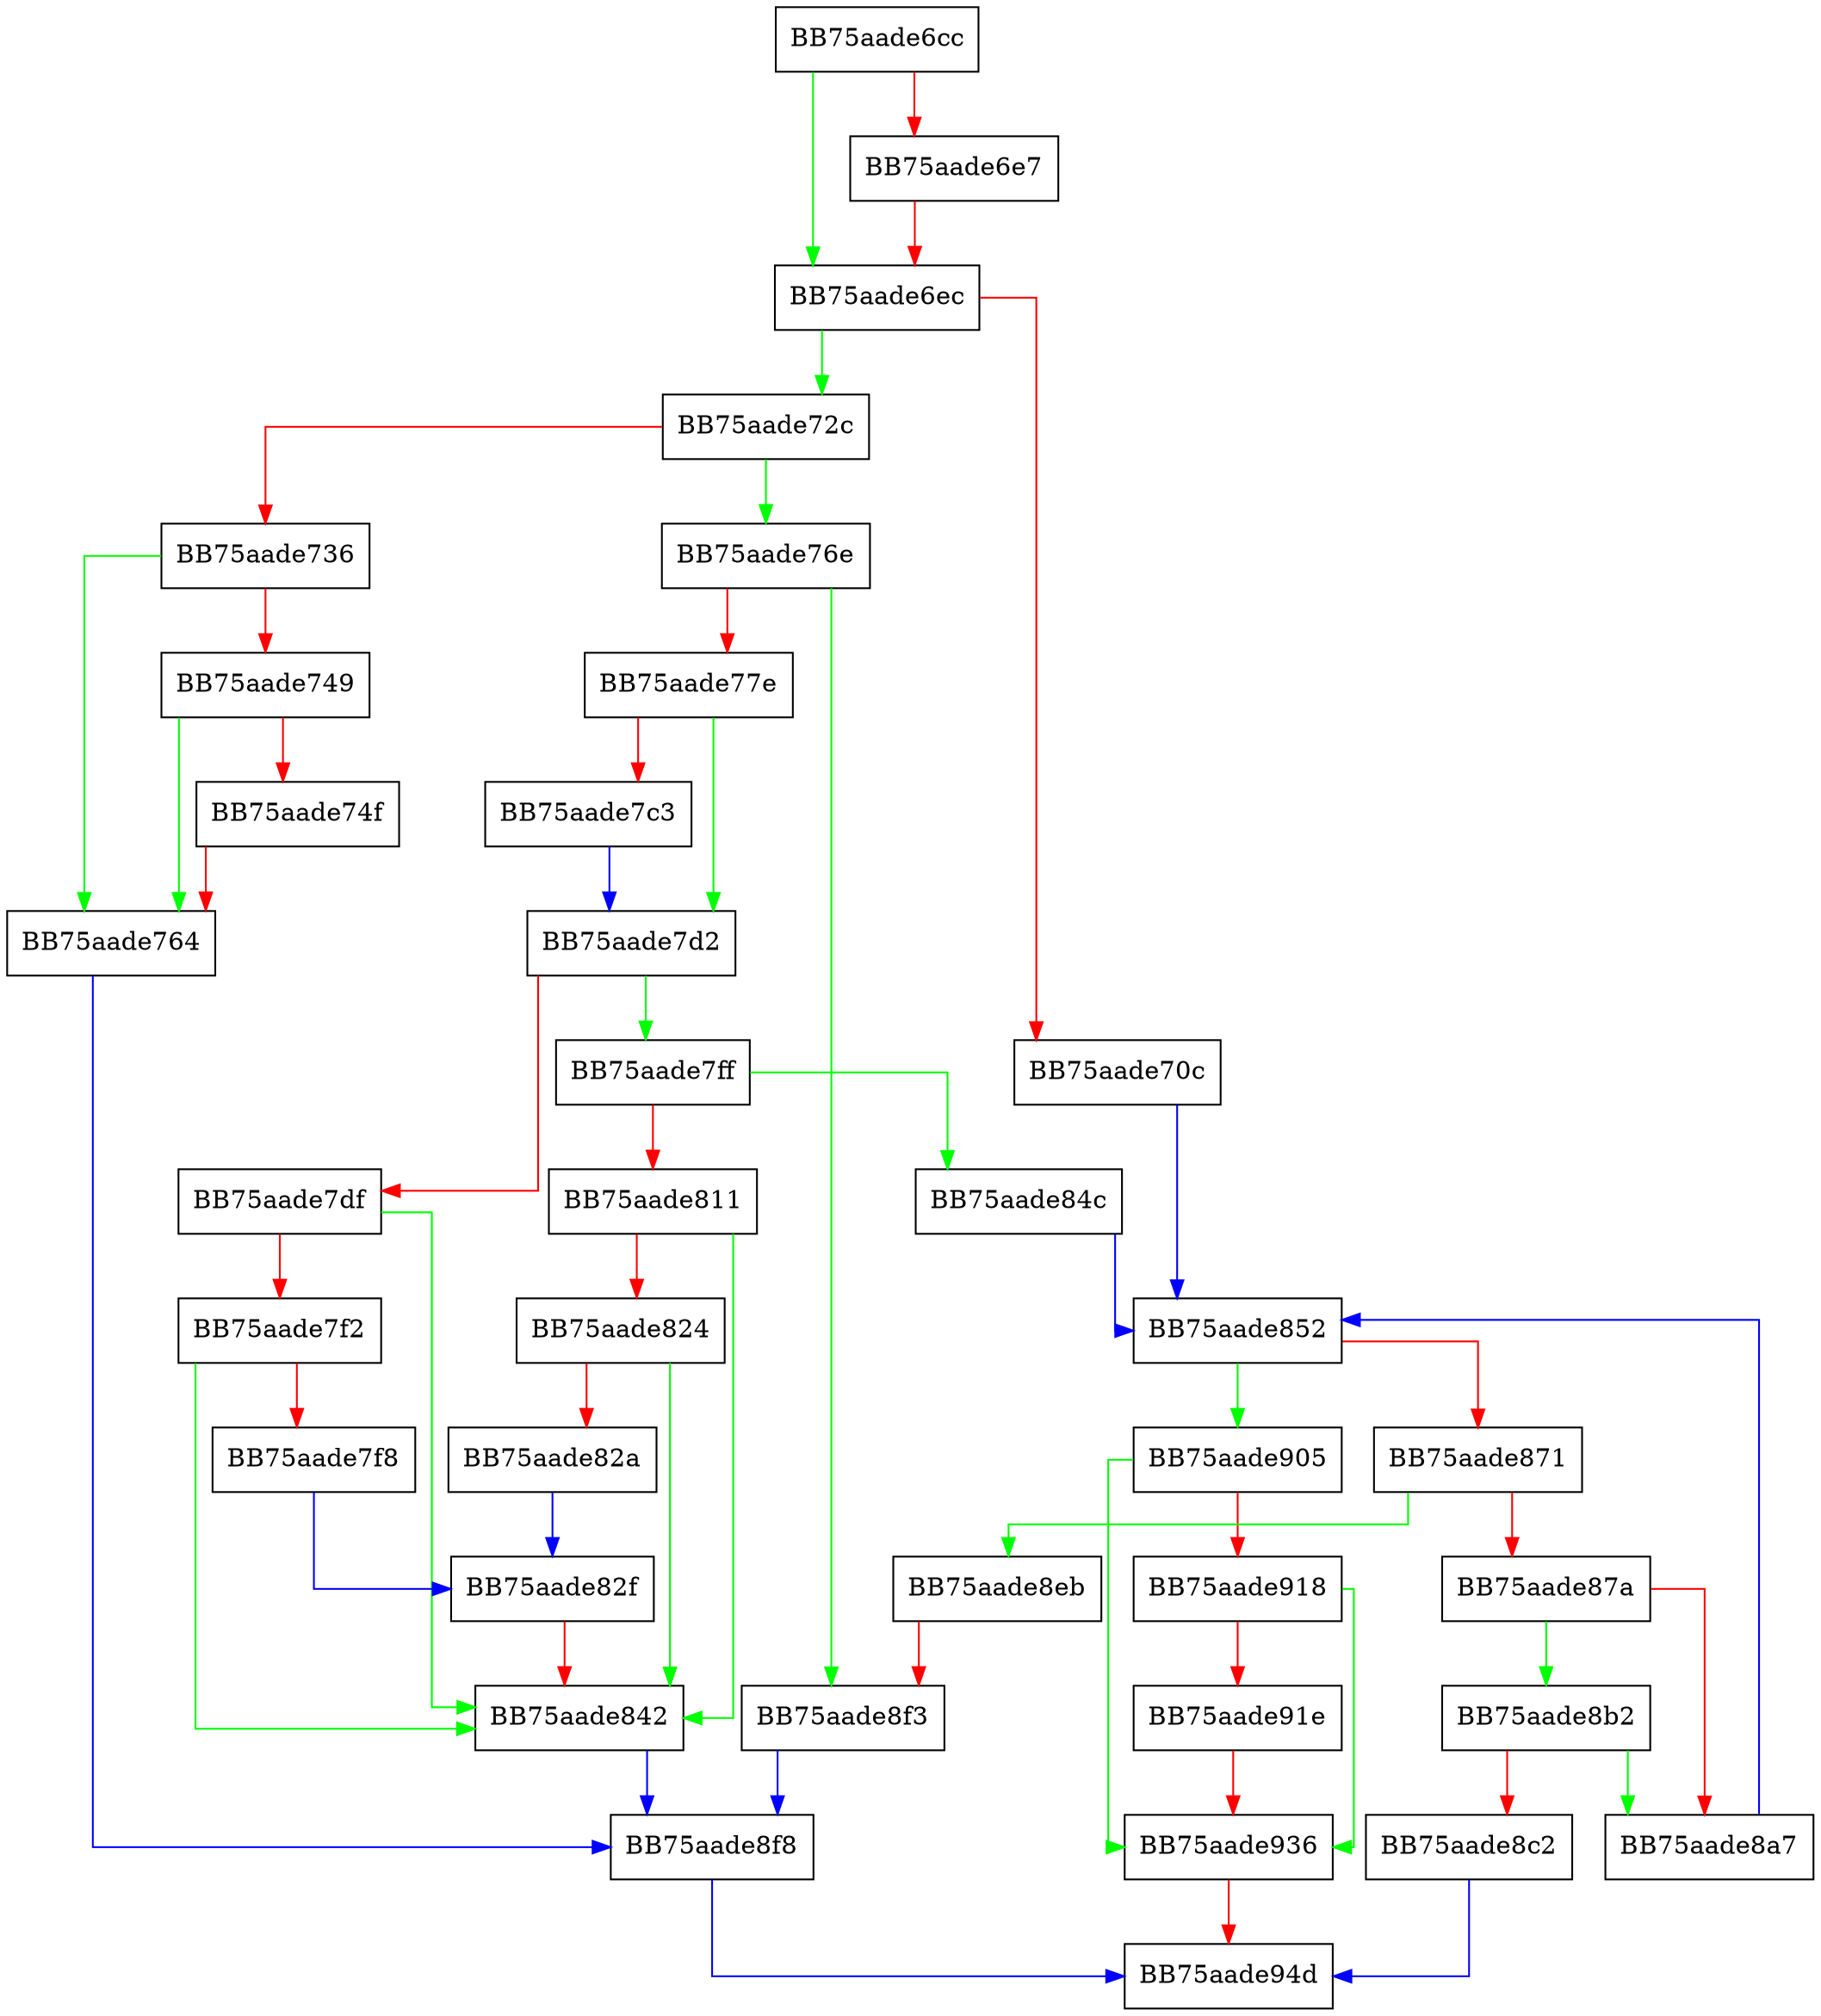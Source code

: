 digraph FpEnumBlob {
  node [shape="box"];
  graph [splines=ortho];
  BB75aade6cc -> BB75aade6ec [color="green"];
  BB75aade6cc -> BB75aade6e7 [color="red"];
  BB75aade6e7 -> BB75aade6ec [color="red"];
  BB75aade6ec -> BB75aade72c [color="green"];
  BB75aade6ec -> BB75aade70c [color="red"];
  BB75aade70c -> BB75aade852 [color="blue"];
  BB75aade72c -> BB75aade76e [color="green"];
  BB75aade72c -> BB75aade736 [color="red"];
  BB75aade736 -> BB75aade764 [color="green"];
  BB75aade736 -> BB75aade749 [color="red"];
  BB75aade749 -> BB75aade764 [color="green"];
  BB75aade749 -> BB75aade74f [color="red"];
  BB75aade74f -> BB75aade764 [color="red"];
  BB75aade764 -> BB75aade8f8 [color="blue"];
  BB75aade76e -> BB75aade8f3 [color="green"];
  BB75aade76e -> BB75aade77e [color="red"];
  BB75aade77e -> BB75aade7d2 [color="green"];
  BB75aade77e -> BB75aade7c3 [color="red"];
  BB75aade7c3 -> BB75aade7d2 [color="blue"];
  BB75aade7d2 -> BB75aade7ff [color="green"];
  BB75aade7d2 -> BB75aade7df [color="red"];
  BB75aade7df -> BB75aade842 [color="green"];
  BB75aade7df -> BB75aade7f2 [color="red"];
  BB75aade7f2 -> BB75aade842 [color="green"];
  BB75aade7f2 -> BB75aade7f8 [color="red"];
  BB75aade7f8 -> BB75aade82f [color="blue"];
  BB75aade7ff -> BB75aade84c [color="green"];
  BB75aade7ff -> BB75aade811 [color="red"];
  BB75aade811 -> BB75aade842 [color="green"];
  BB75aade811 -> BB75aade824 [color="red"];
  BB75aade824 -> BB75aade842 [color="green"];
  BB75aade824 -> BB75aade82a [color="red"];
  BB75aade82a -> BB75aade82f [color="blue"];
  BB75aade82f -> BB75aade842 [color="red"];
  BB75aade842 -> BB75aade8f8 [color="blue"];
  BB75aade84c -> BB75aade852 [color="blue"];
  BB75aade852 -> BB75aade905 [color="green"];
  BB75aade852 -> BB75aade871 [color="red"];
  BB75aade871 -> BB75aade8eb [color="green"];
  BB75aade871 -> BB75aade87a [color="red"];
  BB75aade87a -> BB75aade8b2 [color="green"];
  BB75aade87a -> BB75aade8a7 [color="red"];
  BB75aade8a7 -> BB75aade852 [color="blue"];
  BB75aade8b2 -> BB75aade8a7 [color="green"];
  BB75aade8b2 -> BB75aade8c2 [color="red"];
  BB75aade8c2 -> BB75aade94d [color="blue"];
  BB75aade8eb -> BB75aade8f3 [color="red"];
  BB75aade8f3 -> BB75aade8f8 [color="blue"];
  BB75aade8f8 -> BB75aade94d [color="blue"];
  BB75aade905 -> BB75aade936 [color="green"];
  BB75aade905 -> BB75aade918 [color="red"];
  BB75aade918 -> BB75aade936 [color="green"];
  BB75aade918 -> BB75aade91e [color="red"];
  BB75aade91e -> BB75aade936 [color="red"];
  BB75aade936 -> BB75aade94d [color="red"];
}